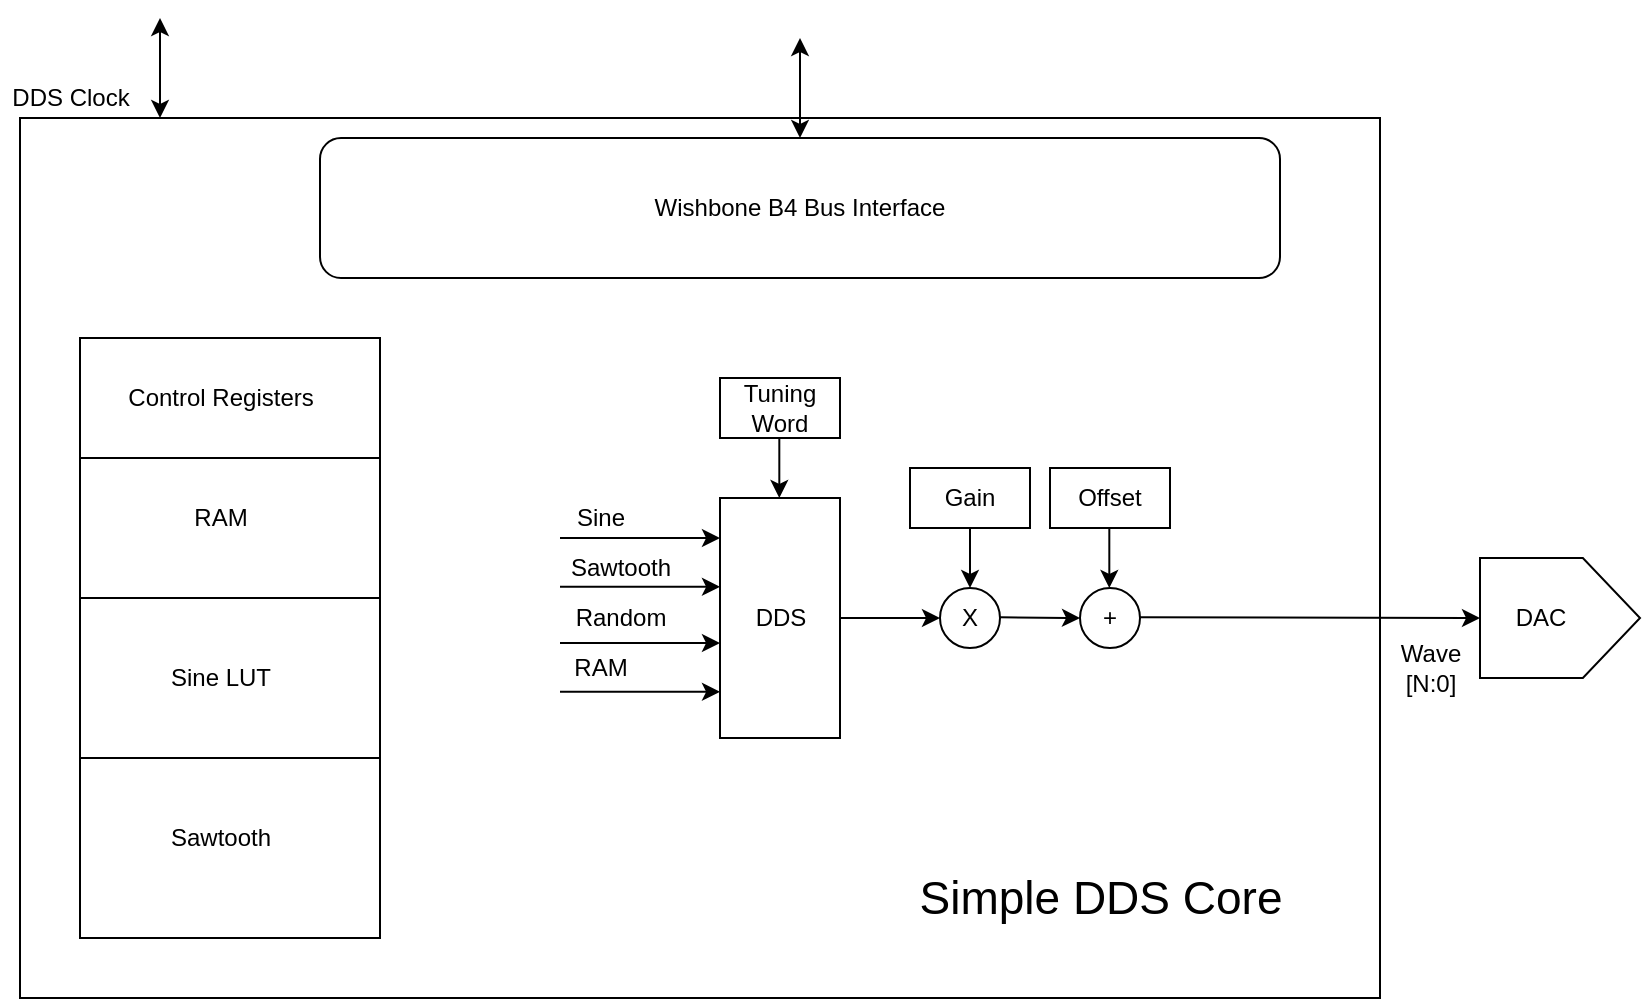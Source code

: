<mxfile version="20.5.3" type="device"><diagram id="LFvJOk-sS7L3yaN9ToDu" name="Page-1"><mxGraphModel dx="1418" dy="752" grid="1" gridSize="10" guides="1" tooltips="1" connect="1" arrows="1" fold="1" page="1" pageScale="1" pageWidth="850" pageHeight="1100" math="0" shadow="0"><root><mxCell id="0"/><mxCell id="1" parent="0"/><mxCell id="7o-KSnHhxvpaDvI-Exfl-8" value="" style="whiteSpace=wrap;html=1;" parent="1" vertex="1"><mxGeometry x="30" y="80" width="680" height="440" as="geometry"/></mxCell><mxCell id="7o-KSnHhxvpaDvI-Exfl-2" value="Wishbone B4 Bus Interface" style="rounded=1;whiteSpace=wrap;html=1;rotation=0;" parent="1" vertex="1"><mxGeometry x="180" y="90" width="480" height="70" as="geometry"/></mxCell><mxCell id="7o-KSnHhxvpaDvI-Exfl-3" value="" style="endArrow=classic;startArrow=classic;html=1;rounded=0;entryX=0.5;entryY=0;entryDx=0;entryDy=0;" parent="1" target="7o-KSnHhxvpaDvI-Exfl-2" edge="1"><mxGeometry width="50" height="50" relative="1" as="geometry"><mxPoint x="420" y="40" as="sourcePoint"/><mxPoint x="420" y="380" as="targetPoint"/></mxGeometry></mxCell><mxCell id="7o-KSnHhxvpaDvI-Exfl-4" value="" style="verticalLabelPosition=bottom;shadow=0;dashed=0;align=center;html=1;verticalAlign=top;shape=mxgraph.electrical.abstract.dac;" parent="1" vertex="1"><mxGeometry x="760" y="300" width="80" height="60" as="geometry"/></mxCell><mxCell id="7o-KSnHhxvpaDvI-Exfl-5" value="DAC" style="text;html=1;align=center;verticalAlign=middle;resizable=0;points=[];autosize=1;strokeColor=none;fillColor=none;" parent="1" vertex="1"><mxGeometry x="770" y="320" width="40" height="20" as="geometry"/></mxCell><mxCell id="7o-KSnHhxvpaDvI-Exfl-6" value="" style="endArrow=classic;startArrow=classic;html=1;rounded=0;" parent="1" edge="1"><mxGeometry width="50" height="50" relative="1" as="geometry"><mxPoint x="100" y="80" as="sourcePoint"/><mxPoint x="100" y="30" as="targetPoint"/></mxGeometry></mxCell><mxCell id="7o-KSnHhxvpaDvI-Exfl-7" value="DDS Clock" style="text;html=1;align=center;verticalAlign=middle;resizable=0;points=[];autosize=1;strokeColor=none;fillColor=none;" parent="1" vertex="1"><mxGeometry x="20" y="60" width="70" height="20" as="geometry"/></mxCell><mxCell id="7o-KSnHhxvpaDvI-Exfl-11" value="&lt;div&gt;Wave&lt;/div&gt;&lt;div&gt;[N:0]&lt;/div&gt;" style="text;html=1;align=center;verticalAlign=middle;resizable=0;points=[];autosize=1;strokeColor=none;fillColor=none;" parent="1" vertex="1"><mxGeometry x="710" y="340" width="50" height="30" as="geometry"/></mxCell><mxCell id="7o-KSnHhxvpaDvI-Exfl-12" value="" style="rounded=0;whiteSpace=wrap;html=1;" parent="1" vertex="1"><mxGeometry x="60" y="190" width="150" height="300" as="geometry"/></mxCell><mxCell id="7o-KSnHhxvpaDvI-Exfl-14" value="" style="rounded=0;whiteSpace=wrap;html=1;" parent="1" vertex="1"><mxGeometry x="60" y="190" width="150" height="60" as="geometry"/></mxCell><mxCell id="7o-KSnHhxvpaDvI-Exfl-16" value="Control Registers" style="text;html=1;align=center;verticalAlign=middle;resizable=0;points=[];autosize=1;strokeColor=none;fillColor=none;" parent="1" vertex="1"><mxGeometry x="75" y="210" width="110" height="20" as="geometry"/></mxCell><mxCell id="7o-KSnHhxvpaDvI-Exfl-18" value="RAM" style="text;html=1;align=center;verticalAlign=middle;resizable=0;points=[];autosize=1;strokeColor=none;fillColor=none;" parent="1" vertex="1"><mxGeometry x="110" y="270" width="40" height="20" as="geometry"/></mxCell><mxCell id="7o-KSnHhxvpaDvI-Exfl-20" value="X" style="ellipse;whiteSpace=wrap;html=1;aspect=fixed;" parent="1" vertex="1"><mxGeometry x="490" y="315" width="30" height="30" as="geometry"/></mxCell><mxCell id="7o-KSnHhxvpaDvI-Exfl-21" value="+" style="ellipse;whiteSpace=wrap;html=1;aspect=fixed;" parent="1" vertex="1"><mxGeometry x="560" y="315" width="30" height="30" as="geometry"/></mxCell><mxCell id="7o-KSnHhxvpaDvI-Exfl-23" value="" style="endArrow=classic;html=1;rounded=0;" parent="1" edge="1"><mxGeometry width="50" height="50" relative="1" as="geometry"><mxPoint x="300" y="290" as="sourcePoint"/><mxPoint x="380" y="290" as="targetPoint"/></mxGeometry></mxCell><mxCell id="7o-KSnHhxvpaDvI-Exfl-24" value="" style="endArrow=classic;html=1;rounded=0;" parent="1" edge="1"><mxGeometry width="50" height="50" relative="1" as="geometry"><mxPoint x="300" y="314.43" as="sourcePoint"/><mxPoint x="380" y="314.43" as="targetPoint"/></mxGeometry></mxCell><mxCell id="7o-KSnHhxvpaDvI-Exfl-25" value="" style="endArrow=classic;html=1;rounded=0;" parent="1" edge="1"><mxGeometry width="50" height="50" relative="1" as="geometry"><mxPoint x="300" y="342.5" as="sourcePoint"/><mxPoint x="380" y="342.5" as="targetPoint"/></mxGeometry></mxCell><mxCell id="7o-KSnHhxvpaDvI-Exfl-26" value="" style="endArrow=classic;html=1;rounded=0;" parent="1" edge="1"><mxGeometry width="50" height="50" relative="1" as="geometry"><mxPoint x="300" y="366.93" as="sourcePoint"/><mxPoint x="380" y="366.93" as="targetPoint"/></mxGeometry></mxCell><mxCell id="7o-KSnHhxvpaDvI-Exfl-28" value="&lt;div&gt;Sine&lt;/div&gt;" style="text;html=1;align=center;verticalAlign=middle;resizable=0;points=[];autosize=1;strokeColor=none;fillColor=none;" parent="1" vertex="1"><mxGeometry x="300" y="270" width="40" height="20" as="geometry"/></mxCell><mxCell id="7o-KSnHhxvpaDvI-Exfl-29" value="Sawtooth" style="text;html=1;align=center;verticalAlign=middle;resizable=0;points=[];autosize=1;strokeColor=none;fillColor=none;" parent="1" vertex="1"><mxGeometry x="295" y="295" width="70" height="20" as="geometry"/></mxCell><mxCell id="7o-KSnHhxvpaDvI-Exfl-32" value="Random" style="text;html=1;align=center;verticalAlign=middle;resizable=0;points=[];autosize=1;strokeColor=none;fillColor=none;" parent="1" vertex="1"><mxGeometry x="300" y="320" width="60" height="20" as="geometry"/></mxCell><mxCell id="7o-KSnHhxvpaDvI-Exfl-33" value="RAM" style="text;html=1;align=center;verticalAlign=middle;resizable=0;points=[];autosize=1;strokeColor=none;fillColor=none;" parent="1" vertex="1"><mxGeometry x="300" y="345" width="40" height="20" as="geometry"/></mxCell><mxCell id="7o-KSnHhxvpaDvI-Exfl-36" value="" style="endArrow=classic;html=1;rounded=0;entryX=0;entryY=0.5;entryDx=0;entryDy=0;" parent="1" target="7o-KSnHhxvpaDvI-Exfl-20" edge="1"><mxGeometry width="50" height="50" relative="1" as="geometry"><mxPoint x="440" y="330" as="sourcePoint"/><mxPoint x="510" y="330" as="targetPoint"/></mxGeometry></mxCell><mxCell id="7o-KSnHhxvpaDvI-Exfl-37" value="" style="endArrow=classic;html=1;rounded=0;" parent="1" edge="1"><mxGeometry width="50" height="50" relative="1" as="geometry"><mxPoint x="520" y="329.66" as="sourcePoint"/><mxPoint x="560" y="330" as="targetPoint"/></mxGeometry></mxCell><mxCell id="7o-KSnHhxvpaDvI-Exfl-38" value="Gain" style="rounded=0;whiteSpace=wrap;html=1;" parent="1" vertex="1"><mxGeometry x="475" y="255" width="60" height="30" as="geometry"/></mxCell><mxCell id="7o-KSnHhxvpaDvI-Exfl-39" value="Offset" style="rounded=0;whiteSpace=wrap;html=1;" parent="1" vertex="1"><mxGeometry x="545" y="255" width="60" height="30" as="geometry"/></mxCell><mxCell id="7o-KSnHhxvpaDvI-Exfl-40" value="" style="endArrow=classic;html=1;rounded=0;entryX=0.5;entryY=0;entryDx=0;entryDy=0;" parent="1" source="7o-KSnHhxvpaDvI-Exfl-38" target="7o-KSnHhxvpaDvI-Exfl-20" edge="1"><mxGeometry width="50" height="50" relative="1" as="geometry"><mxPoint x="460" y="380" as="sourcePoint"/><mxPoint x="510" y="330" as="targetPoint"/></mxGeometry></mxCell><mxCell id="7o-KSnHhxvpaDvI-Exfl-42" value="" style="endArrow=classic;html=1;rounded=0;entryX=0.5;entryY=0;entryDx=0;entryDy=0;" parent="1" edge="1"><mxGeometry width="50" height="50" relative="1" as="geometry"><mxPoint x="574.66" y="285" as="sourcePoint"/><mxPoint x="574.66" y="315" as="targetPoint"/></mxGeometry></mxCell><mxCell id="7o-KSnHhxvpaDvI-Exfl-43" value="" style="endArrow=classic;html=1;rounded=0;entryX=0;entryY=0.5;entryDx=0;entryDy=0;entryPerimeter=0;" parent="1" target="7o-KSnHhxvpaDvI-Exfl-4" edge="1"><mxGeometry width="50" height="50" relative="1" as="geometry"><mxPoint x="590" y="329.66" as="sourcePoint"/><mxPoint x="630" y="330" as="targetPoint"/></mxGeometry></mxCell><mxCell id="7o-KSnHhxvpaDvI-Exfl-45" value="" style="rounded=0;whiteSpace=wrap;html=1;rotation=90;" parent="1" vertex="1"><mxGeometry x="350" y="300" width="120" height="60" as="geometry"/></mxCell><mxCell id="7o-KSnHhxvpaDvI-Exfl-44" value="DDS" style="text;html=1;align=center;verticalAlign=middle;resizable=0;points=[];autosize=1;strokeColor=none;fillColor=none;" parent="1" vertex="1"><mxGeometry x="390" y="320" width="40" height="20" as="geometry"/></mxCell><mxCell id="7o-KSnHhxvpaDvI-Exfl-46" value="" style="rounded=0;whiteSpace=wrap;html=1;" parent="1" vertex="1"><mxGeometry x="60" y="400" width="150" height="90" as="geometry"/></mxCell><mxCell id="7o-KSnHhxvpaDvI-Exfl-48" value="" style="rounded=0;whiteSpace=wrap;html=1;" parent="1" vertex="1"><mxGeometry x="60" y="320" width="150" height="80" as="geometry"/></mxCell><mxCell id="7o-KSnHhxvpaDvI-Exfl-49" value="Sine LUT" style="text;html=1;align=center;verticalAlign=middle;resizable=0;points=[];autosize=1;strokeColor=none;fillColor=none;" parent="1" vertex="1"><mxGeometry x="100" y="350" width="60" height="20" as="geometry"/></mxCell><mxCell id="7o-KSnHhxvpaDvI-Exfl-50" value="Sawtooth" style="text;html=1;align=center;verticalAlign=middle;resizable=0;points=[];autosize=1;strokeColor=none;fillColor=none;" parent="1" vertex="1"><mxGeometry x="95" y="430" width="70" height="20" as="geometry"/></mxCell><mxCell id="7o-KSnHhxvpaDvI-Exfl-51" value="Tuning Word" style="rounded=0;whiteSpace=wrap;html=1;" parent="1" vertex="1"><mxGeometry x="380" y="210" width="60" height="30" as="geometry"/></mxCell><mxCell id="7o-KSnHhxvpaDvI-Exfl-52" value="" style="endArrow=classic;html=1;rounded=0;entryX=0.5;entryY=0;entryDx=0;entryDy=0;" parent="1" edge="1"><mxGeometry width="50" height="50" relative="1" as="geometry"><mxPoint x="409.66" y="240.0" as="sourcePoint"/><mxPoint x="409.66" y="270.0" as="targetPoint"/></mxGeometry></mxCell><mxCell id="50G-JCoowsZipOUQgNnu-1" value="&lt;font style=&quot;font-size: 23px;&quot;&gt;Simple DDS Core&lt;/font&gt;" style="text;html=1;align=center;verticalAlign=middle;resizable=0;points=[];autosize=1;strokeColor=none;fillColor=none;" vertex="1" parent="1"><mxGeometry x="470" y="450" width="200" height="40" as="geometry"/></mxCell></root></mxGraphModel></diagram></mxfile>
